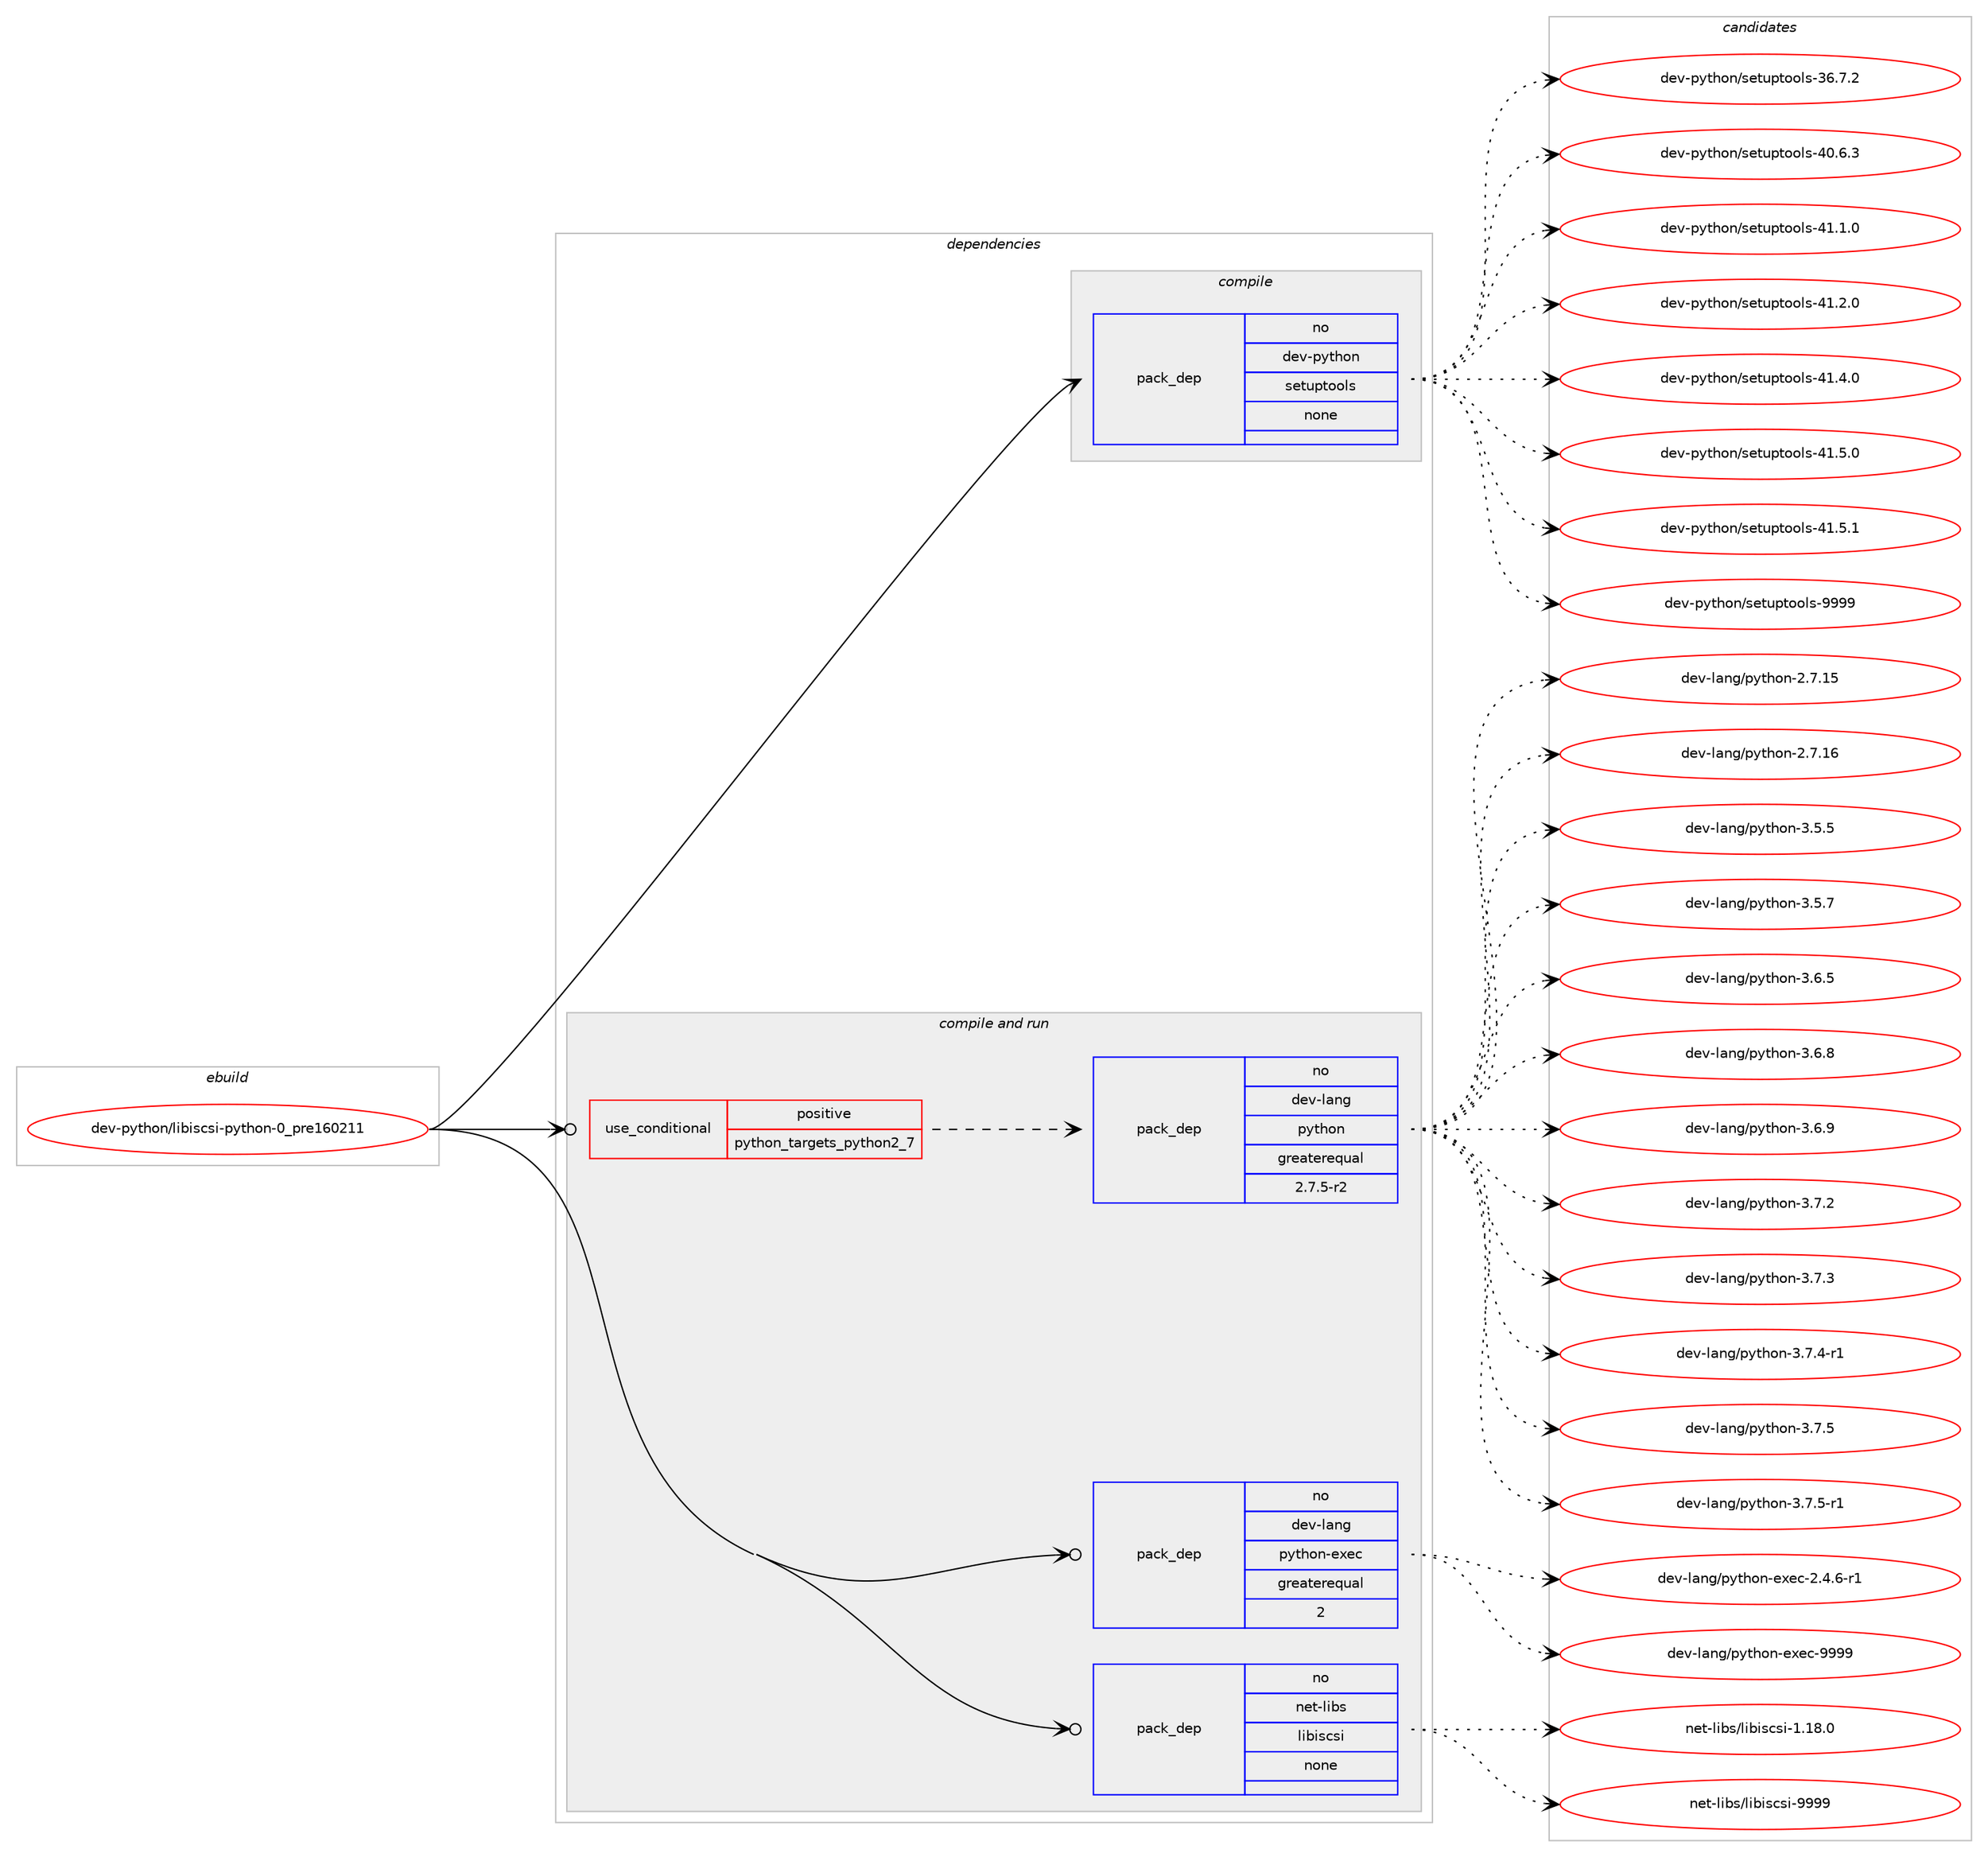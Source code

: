 digraph prolog {

# *************
# Graph options
# *************

newrank=true;
concentrate=true;
compound=true;
graph [rankdir=LR,fontname=Helvetica,fontsize=10,ranksep=1.5];#, ranksep=2.5, nodesep=0.2];
edge  [arrowhead=vee];
node  [fontname=Helvetica,fontsize=10];

# **********
# The ebuild
# **********

subgraph cluster_leftcol {
color=gray;
rank=same;
label=<<i>ebuild</i>>;
id [label="dev-python/libiscsi-python-0_pre160211", color=red, width=4, href="../dev-python/libiscsi-python-0_pre160211.svg"];
}

# ****************
# The dependencies
# ****************

subgraph cluster_midcol {
color=gray;
label=<<i>dependencies</i>>;
subgraph cluster_compile {
fillcolor="#eeeeee";
style=filled;
label=<<i>compile</i>>;
subgraph pack459127 {
dependency612867 [label=<<TABLE BORDER="0" CELLBORDER="1" CELLSPACING="0" CELLPADDING="4" WIDTH="220"><TR><TD ROWSPAN="6" CELLPADDING="30">pack_dep</TD></TR><TR><TD WIDTH="110">no</TD></TR><TR><TD>dev-python</TD></TR><TR><TD>setuptools</TD></TR><TR><TD>none</TD></TR><TR><TD></TD></TR></TABLE>>, shape=none, color=blue];
}
id:e -> dependency612867:w [weight=20,style="solid",arrowhead="vee"];
}
subgraph cluster_compileandrun {
fillcolor="#eeeeee";
style=filled;
label=<<i>compile and run</i>>;
subgraph cond141936 {
dependency612868 [label=<<TABLE BORDER="0" CELLBORDER="1" CELLSPACING="0" CELLPADDING="4"><TR><TD ROWSPAN="3" CELLPADDING="10">use_conditional</TD></TR><TR><TD>positive</TD></TR><TR><TD>python_targets_python2_7</TD></TR></TABLE>>, shape=none, color=red];
subgraph pack459128 {
dependency612869 [label=<<TABLE BORDER="0" CELLBORDER="1" CELLSPACING="0" CELLPADDING="4" WIDTH="220"><TR><TD ROWSPAN="6" CELLPADDING="30">pack_dep</TD></TR><TR><TD WIDTH="110">no</TD></TR><TR><TD>dev-lang</TD></TR><TR><TD>python</TD></TR><TR><TD>greaterequal</TD></TR><TR><TD>2.7.5-r2</TD></TR></TABLE>>, shape=none, color=blue];
}
dependency612868:e -> dependency612869:w [weight=20,style="dashed",arrowhead="vee"];
}
id:e -> dependency612868:w [weight=20,style="solid",arrowhead="odotvee"];
subgraph pack459129 {
dependency612870 [label=<<TABLE BORDER="0" CELLBORDER="1" CELLSPACING="0" CELLPADDING="4" WIDTH="220"><TR><TD ROWSPAN="6" CELLPADDING="30">pack_dep</TD></TR><TR><TD WIDTH="110">no</TD></TR><TR><TD>dev-lang</TD></TR><TR><TD>python-exec</TD></TR><TR><TD>greaterequal</TD></TR><TR><TD>2</TD></TR></TABLE>>, shape=none, color=blue];
}
id:e -> dependency612870:w [weight=20,style="solid",arrowhead="odotvee"];
subgraph pack459130 {
dependency612871 [label=<<TABLE BORDER="0" CELLBORDER="1" CELLSPACING="0" CELLPADDING="4" WIDTH="220"><TR><TD ROWSPAN="6" CELLPADDING="30">pack_dep</TD></TR><TR><TD WIDTH="110">no</TD></TR><TR><TD>net-libs</TD></TR><TR><TD>libiscsi</TD></TR><TR><TD>none</TD></TR><TR><TD></TD></TR></TABLE>>, shape=none, color=blue];
}
id:e -> dependency612871:w [weight=20,style="solid",arrowhead="odotvee"];
}
subgraph cluster_run {
fillcolor="#eeeeee";
style=filled;
label=<<i>run</i>>;
}
}

# **************
# The candidates
# **************

subgraph cluster_choices {
rank=same;
color=gray;
label=<<i>candidates</i>>;

subgraph choice459127 {
color=black;
nodesep=1;
choice100101118451121211161041111104711510111611711211611111110811545515446554650 [label="dev-python/setuptools-36.7.2", color=red, width=4,href="../dev-python/setuptools-36.7.2.svg"];
choice100101118451121211161041111104711510111611711211611111110811545524846544651 [label="dev-python/setuptools-40.6.3", color=red, width=4,href="../dev-python/setuptools-40.6.3.svg"];
choice100101118451121211161041111104711510111611711211611111110811545524946494648 [label="dev-python/setuptools-41.1.0", color=red, width=4,href="../dev-python/setuptools-41.1.0.svg"];
choice100101118451121211161041111104711510111611711211611111110811545524946504648 [label="dev-python/setuptools-41.2.0", color=red, width=4,href="../dev-python/setuptools-41.2.0.svg"];
choice100101118451121211161041111104711510111611711211611111110811545524946524648 [label="dev-python/setuptools-41.4.0", color=red, width=4,href="../dev-python/setuptools-41.4.0.svg"];
choice100101118451121211161041111104711510111611711211611111110811545524946534648 [label="dev-python/setuptools-41.5.0", color=red, width=4,href="../dev-python/setuptools-41.5.0.svg"];
choice100101118451121211161041111104711510111611711211611111110811545524946534649 [label="dev-python/setuptools-41.5.1", color=red, width=4,href="../dev-python/setuptools-41.5.1.svg"];
choice10010111845112121116104111110471151011161171121161111111081154557575757 [label="dev-python/setuptools-9999", color=red, width=4,href="../dev-python/setuptools-9999.svg"];
dependency612867:e -> choice100101118451121211161041111104711510111611711211611111110811545515446554650:w [style=dotted,weight="100"];
dependency612867:e -> choice100101118451121211161041111104711510111611711211611111110811545524846544651:w [style=dotted,weight="100"];
dependency612867:e -> choice100101118451121211161041111104711510111611711211611111110811545524946494648:w [style=dotted,weight="100"];
dependency612867:e -> choice100101118451121211161041111104711510111611711211611111110811545524946504648:w [style=dotted,weight="100"];
dependency612867:e -> choice100101118451121211161041111104711510111611711211611111110811545524946524648:w [style=dotted,weight="100"];
dependency612867:e -> choice100101118451121211161041111104711510111611711211611111110811545524946534648:w [style=dotted,weight="100"];
dependency612867:e -> choice100101118451121211161041111104711510111611711211611111110811545524946534649:w [style=dotted,weight="100"];
dependency612867:e -> choice10010111845112121116104111110471151011161171121161111111081154557575757:w [style=dotted,weight="100"];
}
subgraph choice459128 {
color=black;
nodesep=1;
choice10010111845108971101034711212111610411111045504655464953 [label="dev-lang/python-2.7.15", color=red, width=4,href="../dev-lang/python-2.7.15.svg"];
choice10010111845108971101034711212111610411111045504655464954 [label="dev-lang/python-2.7.16", color=red, width=4,href="../dev-lang/python-2.7.16.svg"];
choice100101118451089711010347112121116104111110455146534653 [label="dev-lang/python-3.5.5", color=red, width=4,href="../dev-lang/python-3.5.5.svg"];
choice100101118451089711010347112121116104111110455146534655 [label="dev-lang/python-3.5.7", color=red, width=4,href="../dev-lang/python-3.5.7.svg"];
choice100101118451089711010347112121116104111110455146544653 [label="dev-lang/python-3.6.5", color=red, width=4,href="../dev-lang/python-3.6.5.svg"];
choice100101118451089711010347112121116104111110455146544656 [label="dev-lang/python-3.6.8", color=red, width=4,href="../dev-lang/python-3.6.8.svg"];
choice100101118451089711010347112121116104111110455146544657 [label="dev-lang/python-3.6.9", color=red, width=4,href="../dev-lang/python-3.6.9.svg"];
choice100101118451089711010347112121116104111110455146554650 [label="dev-lang/python-3.7.2", color=red, width=4,href="../dev-lang/python-3.7.2.svg"];
choice100101118451089711010347112121116104111110455146554651 [label="dev-lang/python-3.7.3", color=red, width=4,href="../dev-lang/python-3.7.3.svg"];
choice1001011184510897110103471121211161041111104551465546524511449 [label="dev-lang/python-3.7.4-r1", color=red, width=4,href="../dev-lang/python-3.7.4-r1.svg"];
choice100101118451089711010347112121116104111110455146554653 [label="dev-lang/python-3.7.5", color=red, width=4,href="../dev-lang/python-3.7.5.svg"];
choice1001011184510897110103471121211161041111104551465546534511449 [label="dev-lang/python-3.7.5-r1", color=red, width=4,href="../dev-lang/python-3.7.5-r1.svg"];
dependency612869:e -> choice10010111845108971101034711212111610411111045504655464953:w [style=dotted,weight="100"];
dependency612869:e -> choice10010111845108971101034711212111610411111045504655464954:w [style=dotted,weight="100"];
dependency612869:e -> choice100101118451089711010347112121116104111110455146534653:w [style=dotted,weight="100"];
dependency612869:e -> choice100101118451089711010347112121116104111110455146534655:w [style=dotted,weight="100"];
dependency612869:e -> choice100101118451089711010347112121116104111110455146544653:w [style=dotted,weight="100"];
dependency612869:e -> choice100101118451089711010347112121116104111110455146544656:w [style=dotted,weight="100"];
dependency612869:e -> choice100101118451089711010347112121116104111110455146544657:w [style=dotted,weight="100"];
dependency612869:e -> choice100101118451089711010347112121116104111110455146554650:w [style=dotted,weight="100"];
dependency612869:e -> choice100101118451089711010347112121116104111110455146554651:w [style=dotted,weight="100"];
dependency612869:e -> choice1001011184510897110103471121211161041111104551465546524511449:w [style=dotted,weight="100"];
dependency612869:e -> choice100101118451089711010347112121116104111110455146554653:w [style=dotted,weight="100"];
dependency612869:e -> choice1001011184510897110103471121211161041111104551465546534511449:w [style=dotted,weight="100"];
}
subgraph choice459129 {
color=black;
nodesep=1;
choice10010111845108971101034711212111610411111045101120101994550465246544511449 [label="dev-lang/python-exec-2.4.6-r1", color=red, width=4,href="../dev-lang/python-exec-2.4.6-r1.svg"];
choice10010111845108971101034711212111610411111045101120101994557575757 [label="dev-lang/python-exec-9999", color=red, width=4,href="../dev-lang/python-exec-9999.svg"];
dependency612870:e -> choice10010111845108971101034711212111610411111045101120101994550465246544511449:w [style=dotted,weight="100"];
dependency612870:e -> choice10010111845108971101034711212111610411111045101120101994557575757:w [style=dotted,weight="100"];
}
subgraph choice459130 {
color=black;
nodesep=1;
choice110101116451081059811547108105981051159911510545494649564648 [label="net-libs/libiscsi-1.18.0", color=red, width=4,href="../net-libs/libiscsi-1.18.0.svg"];
choice11010111645108105981154710810598105115991151054557575757 [label="net-libs/libiscsi-9999", color=red, width=4,href="../net-libs/libiscsi-9999.svg"];
dependency612871:e -> choice110101116451081059811547108105981051159911510545494649564648:w [style=dotted,weight="100"];
dependency612871:e -> choice11010111645108105981154710810598105115991151054557575757:w [style=dotted,weight="100"];
}
}

}
